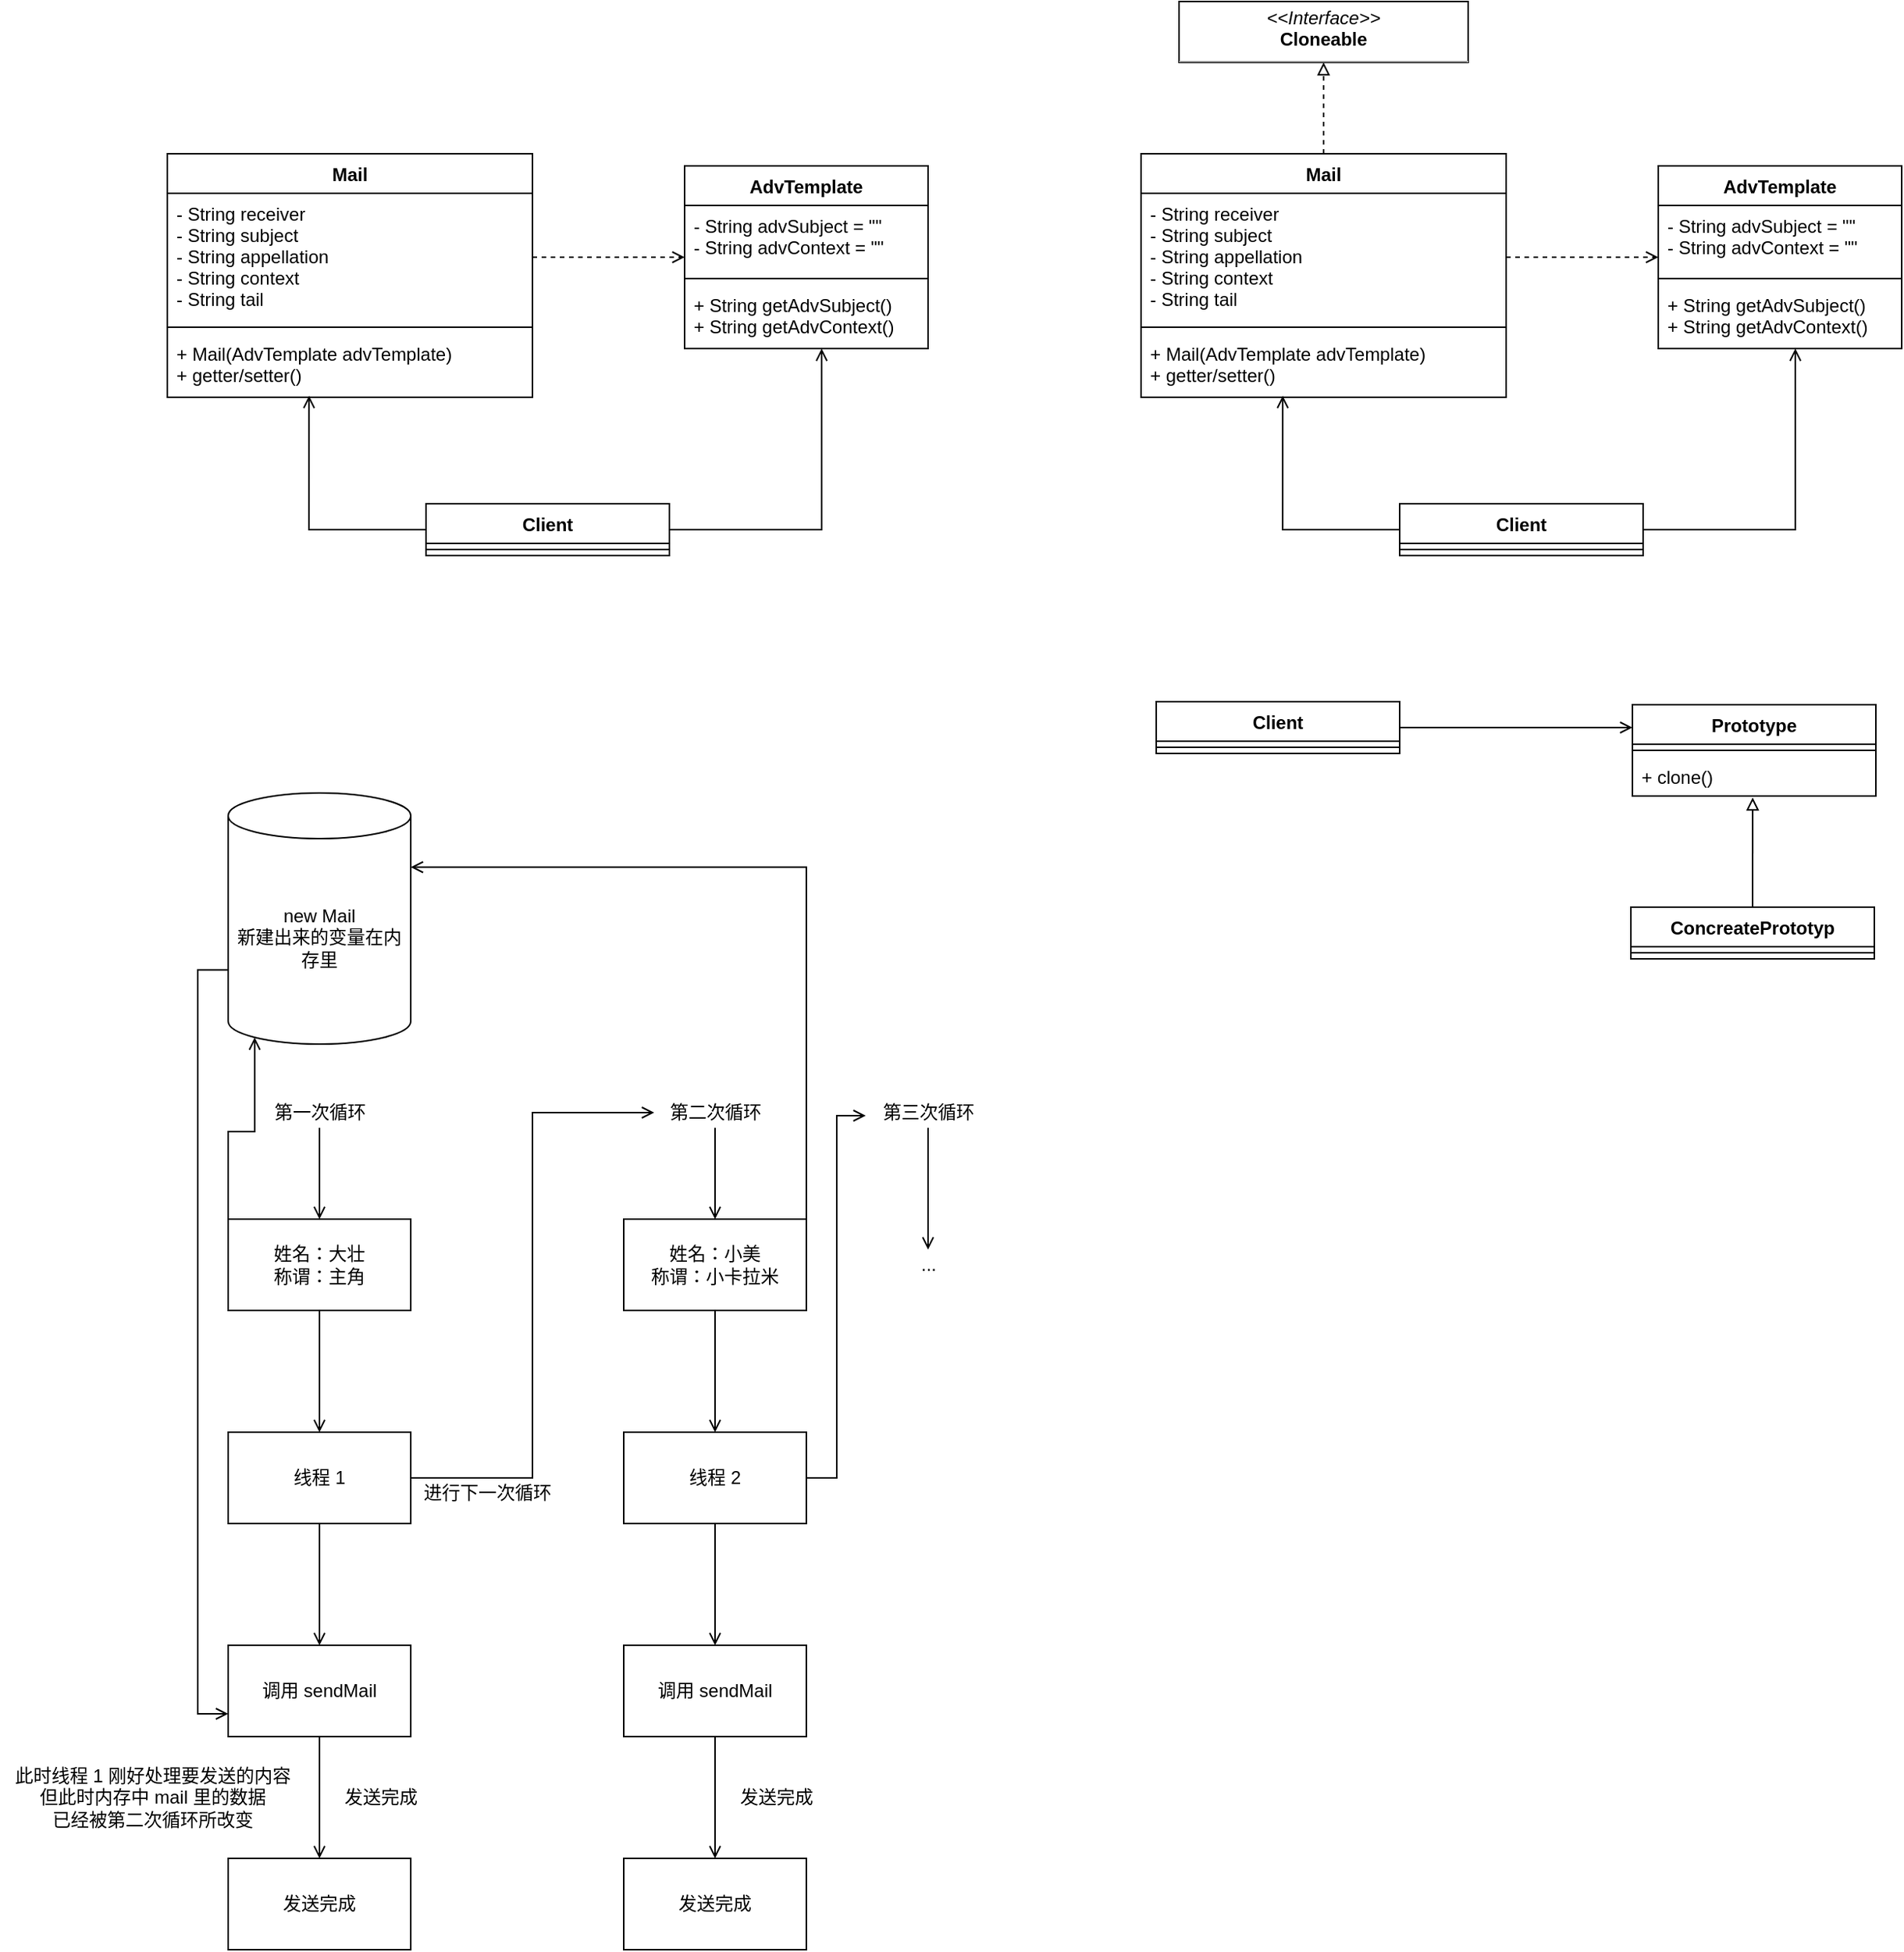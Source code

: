 <mxfile version="15.4.0" type="device"><diagram id="C5RBs43oDa-KdzZeNtuy" name="Page-1"><mxGraphModel dx="1106" dy="997" grid="1" gridSize="10" guides="1" tooltips="1" connect="1" arrows="1" fold="1" page="1" pageScale="1" pageWidth="827" pageHeight="1169" math="0" shadow="0"><root><mxCell id="WIyWlLk6GJQsqaUBKTNV-0"/><mxCell id="WIyWlLk6GJQsqaUBKTNV-1" parent="WIyWlLk6GJQsqaUBKTNV-0"/><mxCell id="oj7JiaaCSq5goHsQwY51-0" value="Mail" style="swimlane;fontStyle=1;align=center;verticalAlign=top;childLayout=stackLayout;horizontal=1;startSize=26;horizontalStack=0;resizeParent=1;resizeParentMax=0;resizeLast=0;collapsible=1;marginBottom=0;" vertex="1" parent="WIyWlLk6GJQsqaUBKTNV-1"><mxGeometry x="210" y="200" width="240" height="160" as="geometry"/></mxCell><mxCell id="oj7JiaaCSq5goHsQwY51-1" value="- String receiver&#10;- String subject&#10;- String appellation&#10;- String context&#10;- String tail" style="text;strokeColor=none;fillColor=none;align=left;verticalAlign=top;spacingLeft=4;spacingRight=4;overflow=hidden;rotatable=0;points=[[0,0.5],[1,0.5]];portConstraint=eastwest;" vertex="1" parent="oj7JiaaCSq5goHsQwY51-0"><mxGeometry y="26" width="240" height="84" as="geometry"/></mxCell><mxCell id="oj7JiaaCSq5goHsQwY51-2" value="" style="line;strokeWidth=1;fillColor=none;align=left;verticalAlign=middle;spacingTop=-1;spacingLeft=3;spacingRight=3;rotatable=0;labelPosition=right;points=[];portConstraint=eastwest;" vertex="1" parent="oj7JiaaCSq5goHsQwY51-0"><mxGeometry y="110" width="240" height="8" as="geometry"/></mxCell><mxCell id="oj7JiaaCSq5goHsQwY51-3" value="+ Mail(AdvTemplate advTemplate)&#10;+ getter/setter()" style="text;strokeColor=none;fillColor=none;align=left;verticalAlign=top;spacingLeft=4;spacingRight=4;overflow=hidden;rotatable=0;points=[[0,0.5],[1,0.5]];portConstraint=eastwest;" vertex="1" parent="oj7JiaaCSq5goHsQwY51-0"><mxGeometry y="118" width="240" height="42" as="geometry"/></mxCell><mxCell id="oj7JiaaCSq5goHsQwY51-4" value="AdvTemplate" style="swimlane;fontStyle=1;align=center;verticalAlign=top;childLayout=stackLayout;horizontal=1;startSize=26;horizontalStack=0;resizeParent=1;resizeParentMax=0;resizeLast=0;collapsible=1;marginBottom=0;" vertex="1" parent="WIyWlLk6GJQsqaUBKTNV-1"><mxGeometry x="550" y="208" width="160" height="120" as="geometry"/></mxCell><mxCell id="oj7JiaaCSq5goHsQwY51-5" value="- String advSubject = &quot;&quot;&#10;- String advContext = &quot;&quot;" style="text;strokeColor=none;fillColor=none;align=left;verticalAlign=top;spacingLeft=4;spacingRight=4;overflow=hidden;rotatable=0;points=[[0,0.5],[1,0.5]];portConstraint=eastwest;" vertex="1" parent="oj7JiaaCSq5goHsQwY51-4"><mxGeometry y="26" width="160" height="44" as="geometry"/></mxCell><mxCell id="oj7JiaaCSq5goHsQwY51-6" value="" style="line;strokeWidth=1;fillColor=none;align=left;verticalAlign=middle;spacingTop=-1;spacingLeft=3;spacingRight=3;rotatable=0;labelPosition=right;points=[];portConstraint=eastwest;" vertex="1" parent="oj7JiaaCSq5goHsQwY51-4"><mxGeometry y="70" width="160" height="8" as="geometry"/></mxCell><mxCell id="oj7JiaaCSq5goHsQwY51-7" value="+ String getAdvSubject()&#10;+ String getAdvContext()" style="text;strokeColor=none;fillColor=none;align=left;verticalAlign=top;spacingLeft=4;spacingRight=4;overflow=hidden;rotatable=0;points=[[0,0.5],[1,0.5]];portConstraint=eastwest;" vertex="1" parent="oj7JiaaCSq5goHsQwY51-4"><mxGeometry y="78" width="160" height="42" as="geometry"/></mxCell><mxCell id="oj7JiaaCSq5goHsQwY51-13" style="edgeStyle=orthogonalEdgeStyle;rounded=0;orthogonalLoop=1;jettySize=auto;html=1;exitX=1;exitY=0.5;exitDx=0;exitDy=0;entryX=0.563;entryY=1;entryDx=0;entryDy=0;entryPerimeter=0;endArrow=open;endFill=0;" edge="1" parent="WIyWlLk6GJQsqaUBKTNV-1" source="oj7JiaaCSq5goHsQwY51-8" target="oj7JiaaCSq5goHsQwY51-7"><mxGeometry relative="1" as="geometry"/></mxCell><mxCell id="oj7JiaaCSq5goHsQwY51-14" style="edgeStyle=orthogonalEdgeStyle;rounded=0;orthogonalLoop=1;jettySize=auto;html=1;exitX=0;exitY=0.5;exitDx=0;exitDy=0;entryX=0.388;entryY=0.976;entryDx=0;entryDy=0;entryPerimeter=0;endArrow=open;endFill=0;" edge="1" parent="WIyWlLk6GJQsqaUBKTNV-1" source="oj7JiaaCSq5goHsQwY51-8" target="oj7JiaaCSq5goHsQwY51-3"><mxGeometry relative="1" as="geometry"/></mxCell><mxCell id="oj7JiaaCSq5goHsQwY51-8" value="Client" style="swimlane;fontStyle=1;align=center;verticalAlign=top;childLayout=stackLayout;horizontal=1;startSize=26;horizontalStack=0;resizeParent=1;resizeParentMax=0;resizeLast=0;collapsible=1;marginBottom=0;" vertex="1" parent="WIyWlLk6GJQsqaUBKTNV-1"><mxGeometry x="380" y="430" width="160" height="34" as="geometry"/></mxCell><mxCell id="oj7JiaaCSq5goHsQwY51-10" value="" style="line;strokeWidth=1;fillColor=none;align=left;verticalAlign=middle;spacingTop=-1;spacingLeft=3;spacingRight=3;rotatable=0;labelPosition=right;points=[];portConstraint=eastwest;" vertex="1" parent="oj7JiaaCSq5goHsQwY51-8"><mxGeometry y="26" width="160" height="8" as="geometry"/></mxCell><mxCell id="oj7JiaaCSq5goHsQwY51-12" style="edgeStyle=orthogonalEdgeStyle;rounded=0;orthogonalLoop=1;jettySize=auto;html=1;exitX=1;exitY=0.5;exitDx=0;exitDy=0;entryX=0;entryY=0.5;entryDx=0;entryDy=0;dashed=1;endArrow=open;endFill=0;" edge="1" parent="WIyWlLk6GJQsqaUBKTNV-1" source="oj7JiaaCSq5goHsQwY51-1" target="oj7JiaaCSq5goHsQwY51-4"><mxGeometry relative="1" as="geometry"/></mxCell><mxCell id="oj7JiaaCSq5goHsQwY51-22" value="" style="edgeStyle=orthogonalEdgeStyle;rounded=0;orthogonalLoop=1;jettySize=auto;html=1;endArrow=open;endFill=0;" edge="1" parent="WIyWlLk6GJQsqaUBKTNV-1" source="oj7JiaaCSq5goHsQwY51-17" target="oj7JiaaCSq5goHsQwY51-21"><mxGeometry relative="1" as="geometry"/></mxCell><mxCell id="oj7JiaaCSq5goHsQwY51-17" value="第一次循环" style="text;html=1;align=center;verticalAlign=middle;resizable=0;points=[];autosize=1;strokeColor=none;fillColor=none;" vertex="1" parent="WIyWlLk6GJQsqaUBKTNV-1"><mxGeometry x="270" y="820" width="80" height="20" as="geometry"/></mxCell><mxCell id="oj7JiaaCSq5goHsQwY51-45" style="edgeStyle=orthogonalEdgeStyle;rounded=0;orthogonalLoop=1;jettySize=auto;html=1;exitX=0;exitY=0;exitDx=0;exitDy=116.25;exitPerimeter=0;entryX=0;entryY=0.75;entryDx=0;entryDy=0;endArrow=open;endFill=0;" edge="1" parent="WIyWlLk6GJQsqaUBKTNV-1" source="oj7JiaaCSq5goHsQwY51-20" target="oj7JiaaCSq5goHsQwY51-26"><mxGeometry relative="1" as="geometry"/></mxCell><mxCell id="oj7JiaaCSq5goHsQwY51-20" value="new Mail&lt;br&gt;新建出来的变量在内存里" style="shape=cylinder3;whiteSpace=wrap;html=1;boundedLbl=1;backgroundOutline=1;size=15;" vertex="1" parent="WIyWlLk6GJQsqaUBKTNV-1"><mxGeometry x="250" y="620" width="120" height="165" as="geometry"/></mxCell><mxCell id="oj7JiaaCSq5goHsQwY51-25" value="" style="edgeStyle=orthogonalEdgeStyle;rounded=0;orthogonalLoop=1;jettySize=auto;html=1;endArrow=open;endFill=0;" edge="1" parent="WIyWlLk6GJQsqaUBKTNV-1" source="oj7JiaaCSq5goHsQwY51-21" target="oj7JiaaCSq5goHsQwY51-24"><mxGeometry relative="1" as="geometry"/></mxCell><mxCell id="oj7JiaaCSq5goHsQwY51-36" style="edgeStyle=orthogonalEdgeStyle;rounded=0;orthogonalLoop=1;jettySize=auto;html=1;exitX=0;exitY=0;exitDx=0;exitDy=0;entryX=0.145;entryY=1;entryDx=0;entryDy=-4.35;entryPerimeter=0;endArrow=open;endFill=0;" edge="1" parent="WIyWlLk6GJQsqaUBKTNV-1" source="oj7JiaaCSq5goHsQwY51-21" target="oj7JiaaCSq5goHsQwY51-20"><mxGeometry relative="1" as="geometry"/></mxCell><mxCell id="oj7JiaaCSq5goHsQwY51-21" value="姓名：大壮&lt;br&gt;称谓：主角" style="whiteSpace=wrap;html=1;" vertex="1" parent="WIyWlLk6GJQsqaUBKTNV-1"><mxGeometry x="250" y="900" width="120" height="60" as="geometry"/></mxCell><mxCell id="oj7JiaaCSq5goHsQwY51-27" value="" style="edgeStyle=orthogonalEdgeStyle;rounded=0;orthogonalLoop=1;jettySize=auto;html=1;endArrow=open;endFill=0;" edge="1" parent="WIyWlLk6GJQsqaUBKTNV-1" source="oj7JiaaCSq5goHsQwY51-24" target="oj7JiaaCSq5goHsQwY51-26"><mxGeometry relative="1" as="geometry"/></mxCell><mxCell id="oj7JiaaCSq5goHsQwY51-46" style="edgeStyle=orthogonalEdgeStyle;rounded=0;orthogonalLoop=1;jettySize=auto;html=1;exitX=1;exitY=0.5;exitDx=0;exitDy=0;entryX=0;entryY=0.5;entryDx=0;entryDy=0;entryPerimeter=0;endArrow=open;endFill=0;" edge="1" parent="WIyWlLk6GJQsqaUBKTNV-1" source="oj7JiaaCSq5goHsQwY51-24" target="oj7JiaaCSq5goHsQwY51-39"><mxGeometry relative="1" as="geometry"/></mxCell><mxCell id="oj7JiaaCSq5goHsQwY51-24" value="线程 1" style="whiteSpace=wrap;html=1;" vertex="1" parent="WIyWlLk6GJQsqaUBKTNV-1"><mxGeometry x="250" y="1040" width="120" height="60" as="geometry"/></mxCell><mxCell id="oj7JiaaCSq5goHsQwY51-31" value="" style="edgeStyle=orthogonalEdgeStyle;rounded=0;orthogonalLoop=1;jettySize=auto;html=1;endArrow=open;endFill=0;" edge="1" parent="WIyWlLk6GJQsqaUBKTNV-1" source="oj7JiaaCSq5goHsQwY51-26" target="oj7JiaaCSq5goHsQwY51-30"><mxGeometry relative="1" as="geometry"/></mxCell><mxCell id="oj7JiaaCSq5goHsQwY51-26" value="&lt;span&gt;调用 sendMail&lt;/span&gt;" style="whiteSpace=wrap;html=1;" vertex="1" parent="WIyWlLk6GJQsqaUBKTNV-1"><mxGeometry x="250" y="1180" width="120" height="60" as="geometry"/></mxCell><mxCell id="oj7JiaaCSq5goHsQwY51-30" value="发送完成" style="whiteSpace=wrap;html=1;" vertex="1" parent="WIyWlLk6GJQsqaUBKTNV-1"><mxGeometry x="250" y="1320" width="120" height="60" as="geometry"/></mxCell><mxCell id="oj7JiaaCSq5goHsQwY51-32" value="发送完成" style="text;html=1;align=center;verticalAlign=middle;resizable=0;points=[];autosize=1;strokeColor=none;fillColor=none;" vertex="1" parent="WIyWlLk6GJQsqaUBKTNV-1"><mxGeometry x="320" y="1270" width="60" height="20" as="geometry"/></mxCell><mxCell id="oj7JiaaCSq5goHsQwY51-41" value="" style="edgeStyle=orthogonalEdgeStyle;rounded=0;orthogonalLoop=1;jettySize=auto;html=1;endArrow=open;endFill=0;" edge="1" parent="WIyWlLk6GJQsqaUBKTNV-1" source="oj7JiaaCSq5goHsQwY51-39" target="oj7JiaaCSq5goHsQwY51-40"><mxGeometry relative="1" as="geometry"/></mxCell><mxCell id="oj7JiaaCSq5goHsQwY51-39" value="第二次循环" style="text;html=1;align=center;verticalAlign=middle;resizable=0;points=[];autosize=1;strokeColor=none;fillColor=none;" vertex="1" parent="WIyWlLk6GJQsqaUBKTNV-1"><mxGeometry x="530" y="820" width="80" height="20" as="geometry"/></mxCell><mxCell id="oj7JiaaCSq5goHsQwY51-43" value="" style="edgeStyle=orthogonalEdgeStyle;rounded=0;orthogonalLoop=1;jettySize=auto;html=1;endArrow=open;endFill=0;" edge="1" parent="WIyWlLk6GJQsqaUBKTNV-1" source="oj7JiaaCSq5goHsQwY51-40" target="oj7JiaaCSq5goHsQwY51-42"><mxGeometry relative="1" as="geometry"/></mxCell><mxCell id="oj7JiaaCSq5goHsQwY51-48" style="edgeStyle=orthogonalEdgeStyle;rounded=0;orthogonalLoop=1;jettySize=auto;html=1;exitX=1;exitY=0;exitDx=0;exitDy=0;entryX=1;entryY=0;entryDx=0;entryDy=48.75;entryPerimeter=0;endArrow=open;endFill=0;" edge="1" parent="WIyWlLk6GJQsqaUBKTNV-1" source="oj7JiaaCSq5goHsQwY51-40" target="oj7JiaaCSq5goHsQwY51-20"><mxGeometry relative="1" as="geometry"/></mxCell><mxCell id="oj7JiaaCSq5goHsQwY51-40" value="姓名：小美&lt;br&gt;称谓：小卡拉米" style="whiteSpace=wrap;html=1;" vertex="1" parent="WIyWlLk6GJQsqaUBKTNV-1"><mxGeometry x="510" y="900" width="120" height="60" as="geometry"/></mxCell><mxCell id="oj7JiaaCSq5goHsQwY51-51" value="" style="edgeStyle=orthogonalEdgeStyle;rounded=0;orthogonalLoop=1;jettySize=auto;html=1;endArrow=open;endFill=0;" edge="1" parent="WIyWlLk6GJQsqaUBKTNV-1" source="oj7JiaaCSq5goHsQwY51-42" target="oj7JiaaCSq5goHsQwY51-50"><mxGeometry relative="1" as="geometry"/></mxCell><mxCell id="oj7JiaaCSq5goHsQwY51-59" style="edgeStyle=orthogonalEdgeStyle;rounded=0;orthogonalLoop=1;jettySize=auto;html=1;exitX=1;exitY=0.5;exitDx=0;exitDy=0;entryX=-0.012;entryY=0.6;entryDx=0;entryDy=0;entryPerimeter=0;endArrow=open;endFill=0;" edge="1" parent="WIyWlLk6GJQsqaUBKTNV-1" source="oj7JiaaCSq5goHsQwY51-42" target="oj7JiaaCSq5goHsQwY51-56"><mxGeometry relative="1" as="geometry"/></mxCell><mxCell id="oj7JiaaCSq5goHsQwY51-42" value="线程 2" style="whiteSpace=wrap;html=1;" vertex="1" parent="WIyWlLk6GJQsqaUBKTNV-1"><mxGeometry x="510" y="1040" width="120" height="60" as="geometry"/></mxCell><mxCell id="oj7JiaaCSq5goHsQwY51-47" value="进行下一次循环" style="text;html=1;align=center;verticalAlign=middle;resizable=0;points=[];autosize=1;strokeColor=none;fillColor=none;" vertex="1" parent="WIyWlLk6GJQsqaUBKTNV-1"><mxGeometry x="370" y="1070" width="100" height="20" as="geometry"/></mxCell><mxCell id="oj7JiaaCSq5goHsQwY51-53" value="" style="edgeStyle=orthogonalEdgeStyle;rounded=0;orthogonalLoop=1;jettySize=auto;html=1;endArrow=open;endFill=0;" edge="1" parent="WIyWlLk6GJQsqaUBKTNV-1" source="oj7JiaaCSq5goHsQwY51-50" target="oj7JiaaCSq5goHsQwY51-52"><mxGeometry relative="1" as="geometry"/></mxCell><mxCell id="oj7JiaaCSq5goHsQwY51-50" value="调用 sendMail" style="whiteSpace=wrap;html=1;" vertex="1" parent="WIyWlLk6GJQsqaUBKTNV-1"><mxGeometry x="510" y="1180" width="120" height="60" as="geometry"/></mxCell><mxCell id="oj7JiaaCSq5goHsQwY51-52" value="发送完成" style="whiteSpace=wrap;html=1;" vertex="1" parent="WIyWlLk6GJQsqaUBKTNV-1"><mxGeometry x="510" y="1320" width="120" height="60" as="geometry"/></mxCell><mxCell id="oj7JiaaCSq5goHsQwY51-54" value="发送完成" style="text;html=1;align=center;verticalAlign=middle;resizable=0;points=[];autosize=1;strokeColor=none;fillColor=none;" vertex="1" parent="WIyWlLk6GJQsqaUBKTNV-1"><mxGeometry x="580" y="1270" width="60" height="20" as="geometry"/></mxCell><mxCell id="oj7JiaaCSq5goHsQwY51-55" value="此时线程 1 刚好处理要发送的内容&lt;br&gt;但此时内存中 mail 里的数据&lt;br&gt;已经被第二次循环所改变" style="text;html=1;align=center;verticalAlign=middle;resizable=0;points=[];autosize=1;strokeColor=none;fillColor=none;" vertex="1" parent="WIyWlLk6GJQsqaUBKTNV-1"><mxGeometry x="100" y="1255" width="200" height="50" as="geometry"/></mxCell><mxCell id="oj7JiaaCSq5goHsQwY51-58" value="" style="edgeStyle=orthogonalEdgeStyle;rounded=0;orthogonalLoop=1;jettySize=auto;html=1;endArrow=open;endFill=0;" edge="1" parent="WIyWlLk6GJQsqaUBKTNV-1" source="oj7JiaaCSq5goHsQwY51-56" target="oj7JiaaCSq5goHsQwY51-57"><mxGeometry relative="1" as="geometry"/></mxCell><mxCell id="oj7JiaaCSq5goHsQwY51-56" value="第三次循环" style="text;html=1;align=center;verticalAlign=middle;resizable=0;points=[];autosize=1;strokeColor=none;fillColor=none;" vertex="1" parent="WIyWlLk6GJQsqaUBKTNV-1"><mxGeometry x="670" y="820" width="80" height="20" as="geometry"/></mxCell><mxCell id="oj7JiaaCSq5goHsQwY51-57" value="..." style="text;html=1;align=center;verticalAlign=middle;resizable=0;points=[];autosize=1;strokeColor=none;fillColor=none;" vertex="1" parent="WIyWlLk6GJQsqaUBKTNV-1"><mxGeometry x="695" y="920" width="30" height="20" as="geometry"/></mxCell><mxCell id="oj7JiaaCSq5goHsQwY51-77" style="edgeStyle=orthogonalEdgeStyle;rounded=0;orthogonalLoop=1;jettySize=auto;html=1;exitX=0.5;exitY=0;exitDx=0;exitDy=0;entryX=0.5;entryY=1;entryDx=0;entryDy=0;endArrow=block;endFill=0;dashed=1;" edge="1" parent="WIyWlLk6GJQsqaUBKTNV-1" source="oj7JiaaCSq5goHsQwY51-60" target="oj7JiaaCSq5goHsQwY51-73"><mxGeometry relative="1" as="geometry"/></mxCell><mxCell id="oj7JiaaCSq5goHsQwY51-60" value="Mail" style="swimlane;fontStyle=1;align=center;verticalAlign=top;childLayout=stackLayout;horizontal=1;startSize=26;horizontalStack=0;resizeParent=1;resizeParentMax=0;resizeLast=0;collapsible=1;marginBottom=0;" vertex="1" parent="WIyWlLk6GJQsqaUBKTNV-1"><mxGeometry x="850" y="200" width="240" height="160" as="geometry"/></mxCell><mxCell id="oj7JiaaCSq5goHsQwY51-61" value="- String receiver&#10;- String subject&#10;- String appellation&#10;- String context&#10;- String tail" style="text;strokeColor=none;fillColor=none;align=left;verticalAlign=top;spacingLeft=4;spacingRight=4;overflow=hidden;rotatable=0;points=[[0,0.5],[1,0.5]];portConstraint=eastwest;" vertex="1" parent="oj7JiaaCSq5goHsQwY51-60"><mxGeometry y="26" width="240" height="84" as="geometry"/></mxCell><mxCell id="oj7JiaaCSq5goHsQwY51-62" value="" style="line;strokeWidth=1;fillColor=none;align=left;verticalAlign=middle;spacingTop=-1;spacingLeft=3;spacingRight=3;rotatable=0;labelPosition=right;points=[];portConstraint=eastwest;" vertex="1" parent="oj7JiaaCSq5goHsQwY51-60"><mxGeometry y="110" width="240" height="8" as="geometry"/></mxCell><mxCell id="oj7JiaaCSq5goHsQwY51-63" value="+ Mail(AdvTemplate advTemplate)&#10;+ getter/setter()" style="text;strokeColor=none;fillColor=none;align=left;verticalAlign=top;spacingLeft=4;spacingRight=4;overflow=hidden;rotatable=0;points=[[0,0.5],[1,0.5]];portConstraint=eastwest;" vertex="1" parent="oj7JiaaCSq5goHsQwY51-60"><mxGeometry y="118" width="240" height="42" as="geometry"/></mxCell><mxCell id="oj7JiaaCSq5goHsQwY51-64" value="AdvTemplate" style="swimlane;fontStyle=1;align=center;verticalAlign=top;childLayout=stackLayout;horizontal=1;startSize=26;horizontalStack=0;resizeParent=1;resizeParentMax=0;resizeLast=0;collapsible=1;marginBottom=0;" vertex="1" parent="WIyWlLk6GJQsqaUBKTNV-1"><mxGeometry x="1190" y="208" width="160" height="120" as="geometry"/></mxCell><mxCell id="oj7JiaaCSq5goHsQwY51-65" value="- String advSubject = &quot;&quot;&#10;- String advContext = &quot;&quot;" style="text;strokeColor=none;fillColor=none;align=left;verticalAlign=top;spacingLeft=4;spacingRight=4;overflow=hidden;rotatable=0;points=[[0,0.5],[1,0.5]];portConstraint=eastwest;" vertex="1" parent="oj7JiaaCSq5goHsQwY51-64"><mxGeometry y="26" width="160" height="44" as="geometry"/></mxCell><mxCell id="oj7JiaaCSq5goHsQwY51-66" value="" style="line;strokeWidth=1;fillColor=none;align=left;verticalAlign=middle;spacingTop=-1;spacingLeft=3;spacingRight=3;rotatable=0;labelPosition=right;points=[];portConstraint=eastwest;" vertex="1" parent="oj7JiaaCSq5goHsQwY51-64"><mxGeometry y="70" width="160" height="8" as="geometry"/></mxCell><mxCell id="oj7JiaaCSq5goHsQwY51-67" value="+ String getAdvSubject()&#10;+ String getAdvContext()" style="text;strokeColor=none;fillColor=none;align=left;verticalAlign=top;spacingLeft=4;spacingRight=4;overflow=hidden;rotatable=0;points=[[0,0.5],[1,0.5]];portConstraint=eastwest;" vertex="1" parent="oj7JiaaCSq5goHsQwY51-64"><mxGeometry y="78" width="160" height="42" as="geometry"/></mxCell><mxCell id="oj7JiaaCSq5goHsQwY51-68" style="edgeStyle=orthogonalEdgeStyle;rounded=0;orthogonalLoop=1;jettySize=auto;html=1;exitX=1;exitY=0.5;exitDx=0;exitDy=0;entryX=0.563;entryY=1;entryDx=0;entryDy=0;entryPerimeter=0;endArrow=open;endFill=0;" edge="1" parent="WIyWlLk6GJQsqaUBKTNV-1" source="oj7JiaaCSq5goHsQwY51-70" target="oj7JiaaCSq5goHsQwY51-67"><mxGeometry relative="1" as="geometry"/></mxCell><mxCell id="oj7JiaaCSq5goHsQwY51-69" style="edgeStyle=orthogonalEdgeStyle;rounded=0;orthogonalLoop=1;jettySize=auto;html=1;exitX=0;exitY=0.5;exitDx=0;exitDy=0;entryX=0.388;entryY=0.976;entryDx=0;entryDy=0;entryPerimeter=0;endArrow=open;endFill=0;" edge="1" parent="WIyWlLk6GJQsqaUBKTNV-1" source="oj7JiaaCSq5goHsQwY51-70" target="oj7JiaaCSq5goHsQwY51-63"><mxGeometry relative="1" as="geometry"/></mxCell><mxCell id="oj7JiaaCSq5goHsQwY51-70" value="Client" style="swimlane;fontStyle=1;align=center;verticalAlign=top;childLayout=stackLayout;horizontal=1;startSize=26;horizontalStack=0;resizeParent=1;resizeParentMax=0;resizeLast=0;collapsible=1;marginBottom=0;" vertex="1" parent="WIyWlLk6GJQsqaUBKTNV-1"><mxGeometry x="1020" y="430" width="160" height="34" as="geometry"/></mxCell><mxCell id="oj7JiaaCSq5goHsQwY51-71" value="" style="line;strokeWidth=1;fillColor=none;align=left;verticalAlign=middle;spacingTop=-1;spacingLeft=3;spacingRight=3;rotatable=0;labelPosition=right;points=[];portConstraint=eastwest;" vertex="1" parent="oj7JiaaCSq5goHsQwY51-70"><mxGeometry y="26" width="160" height="8" as="geometry"/></mxCell><mxCell id="oj7JiaaCSq5goHsQwY51-72" style="edgeStyle=orthogonalEdgeStyle;rounded=0;orthogonalLoop=1;jettySize=auto;html=1;exitX=1;exitY=0.5;exitDx=0;exitDy=0;entryX=0;entryY=0.5;entryDx=0;entryDy=0;dashed=1;endArrow=open;endFill=0;" edge="1" parent="WIyWlLk6GJQsqaUBKTNV-1" source="oj7JiaaCSq5goHsQwY51-61" target="oj7JiaaCSq5goHsQwY51-64"><mxGeometry relative="1" as="geometry"/></mxCell><mxCell id="oj7JiaaCSq5goHsQwY51-73" value="&lt;p style=&quot;margin: 0px ; margin-top: 4px ; text-align: center&quot;&gt;&lt;i&gt;&amp;lt;&amp;lt;Interface&amp;gt;&amp;gt;&lt;/i&gt;&lt;br&gt;&lt;b&gt;Cloneable&lt;/b&gt;&lt;/p&gt;&lt;hr size=&quot;1&quot;&gt;&lt;p style=&quot;margin: 0px ; margin-left: 4px&quot;&gt;&lt;br&gt;&lt;/p&gt;&lt;hr size=&quot;1&quot;&gt;&lt;p style=&quot;margin: 0px ; margin-left: 4px&quot;&gt;&lt;br&gt;&lt;/p&gt;" style="verticalAlign=top;align=left;overflow=fill;fontSize=12;fontFamily=Helvetica;html=1;" vertex="1" parent="WIyWlLk6GJQsqaUBKTNV-1"><mxGeometry x="875" y="100" width="190" height="40" as="geometry"/></mxCell><mxCell id="oj7JiaaCSq5goHsQwY51-74" style="edgeStyle=orthogonalEdgeStyle;rounded=0;orthogonalLoop=1;jettySize=auto;html=1;exitX=0.5;exitY=1;exitDx=0;exitDy=0;endArrow=open;endFill=0;" edge="1" parent="WIyWlLk6GJQsqaUBKTNV-1" source="oj7JiaaCSq5goHsQwY51-73" target="oj7JiaaCSq5goHsQwY51-73"><mxGeometry relative="1" as="geometry"/></mxCell><mxCell id="oj7JiaaCSq5goHsQwY51-75" style="edgeStyle=orthogonalEdgeStyle;rounded=0;orthogonalLoop=1;jettySize=auto;html=1;exitX=0.5;exitY=1;exitDx=0;exitDy=0;endArrow=open;endFill=0;" edge="1" parent="WIyWlLk6GJQsqaUBKTNV-1" source="oj7JiaaCSq5goHsQwY51-73" target="oj7JiaaCSq5goHsQwY51-73"><mxGeometry relative="1" as="geometry"/></mxCell><mxCell id="oj7JiaaCSq5goHsQwY51-86" style="edgeStyle=orthogonalEdgeStyle;rounded=0;orthogonalLoop=1;jettySize=auto;html=1;exitX=1;exitY=0.5;exitDx=0;exitDy=0;entryX=0;entryY=0.25;entryDx=0;entryDy=0;endArrow=open;endFill=0;" edge="1" parent="WIyWlLk6GJQsqaUBKTNV-1" source="oj7JiaaCSq5goHsQwY51-78" target="oj7JiaaCSq5goHsQwY51-82"><mxGeometry relative="1" as="geometry"/></mxCell><mxCell id="oj7JiaaCSq5goHsQwY51-78" value="Client" style="swimlane;fontStyle=1;align=center;verticalAlign=top;childLayout=stackLayout;horizontal=1;startSize=26;horizontalStack=0;resizeParent=1;resizeParentMax=0;resizeLast=0;collapsible=1;marginBottom=0;" vertex="1" parent="WIyWlLk6GJQsqaUBKTNV-1"><mxGeometry x="860" y="560" width="160" height="34" as="geometry"/></mxCell><mxCell id="oj7JiaaCSq5goHsQwY51-80" value="" style="line;strokeWidth=1;fillColor=none;align=left;verticalAlign=middle;spacingTop=-1;spacingLeft=3;spacingRight=3;rotatable=0;labelPosition=right;points=[];portConstraint=eastwest;" vertex="1" parent="oj7JiaaCSq5goHsQwY51-78"><mxGeometry y="26" width="160" height="8" as="geometry"/></mxCell><mxCell id="oj7JiaaCSq5goHsQwY51-82" value="Prototype" style="swimlane;fontStyle=1;align=center;verticalAlign=top;childLayout=stackLayout;horizontal=1;startSize=26;horizontalStack=0;resizeParent=1;resizeParentMax=0;resizeLast=0;collapsible=1;marginBottom=0;" vertex="1" parent="WIyWlLk6GJQsqaUBKTNV-1"><mxGeometry x="1173" y="562" width="160" height="60" as="geometry"/></mxCell><mxCell id="oj7JiaaCSq5goHsQwY51-84" value="" style="line;strokeWidth=1;fillColor=none;align=left;verticalAlign=middle;spacingTop=-1;spacingLeft=3;spacingRight=3;rotatable=0;labelPosition=right;points=[];portConstraint=eastwest;" vertex="1" parent="oj7JiaaCSq5goHsQwY51-82"><mxGeometry y="26" width="160" height="8" as="geometry"/></mxCell><mxCell id="oj7JiaaCSq5goHsQwY51-85" value="+ clone()" style="text;strokeColor=none;fillColor=none;align=left;verticalAlign=top;spacingLeft=4;spacingRight=4;overflow=hidden;rotatable=0;points=[[0,0.5],[1,0.5]];portConstraint=eastwest;" vertex="1" parent="oj7JiaaCSq5goHsQwY51-82"><mxGeometry y="34" width="160" height="26" as="geometry"/></mxCell><mxCell id="oj7JiaaCSq5goHsQwY51-91" style="edgeStyle=orthogonalEdgeStyle;rounded=0;orthogonalLoop=1;jettySize=auto;html=1;exitX=0.5;exitY=0;exitDx=0;exitDy=0;entryX=0.494;entryY=1.038;entryDx=0;entryDy=0;entryPerimeter=0;endArrow=block;endFill=0;" edge="1" parent="WIyWlLk6GJQsqaUBKTNV-1" source="oj7JiaaCSq5goHsQwY51-87" target="oj7JiaaCSq5goHsQwY51-85"><mxGeometry relative="1" as="geometry"/></mxCell><mxCell id="oj7JiaaCSq5goHsQwY51-87" value="ConcreatePrototyp" style="swimlane;fontStyle=1;align=center;verticalAlign=top;childLayout=stackLayout;horizontal=1;startSize=26;horizontalStack=0;resizeParent=1;resizeParentMax=0;resizeLast=0;collapsible=1;marginBottom=0;" vertex="1" parent="WIyWlLk6GJQsqaUBKTNV-1"><mxGeometry x="1172" y="695" width="160" height="34" as="geometry"/></mxCell><mxCell id="oj7JiaaCSq5goHsQwY51-89" value="" style="line;strokeWidth=1;fillColor=none;align=left;verticalAlign=middle;spacingTop=-1;spacingLeft=3;spacingRight=3;rotatable=0;labelPosition=right;points=[];portConstraint=eastwest;" vertex="1" parent="oj7JiaaCSq5goHsQwY51-87"><mxGeometry y="26" width="160" height="8" as="geometry"/></mxCell></root></mxGraphModel></diagram></mxfile>